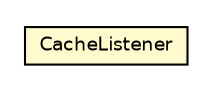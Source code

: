 #!/usr/local/bin/dot
#
# Class diagram 
# Generated by UMLGraph version R5_6 (http://www.umlgraph.org/)
#

digraph G {
	edge [fontname="Helvetica",fontsize=10,labelfontname="Helvetica",labelfontsize=10];
	node [fontname="Helvetica",fontsize=10,shape=plaintext];
	nodesep=0.25;
	ranksep=0.5;
	// net.ljcomputing.sr.cache.CacheListener
	c1091 [label=<<table title="net.ljcomputing.sr.cache.CacheListener" border="0" cellborder="1" cellspacing="0" cellpadding="2" port="p" bgcolor="lemonChiffon" href="./CacheListener.html">
		<tr><td><table border="0" cellspacing="0" cellpadding="1">
<tr><td align="center" balign="center"> CacheListener </td></tr>
		</table></td></tr>
		</table>>, URL="./CacheListener.html", fontname="Helvetica", fontcolor="black", fontsize=9.0];
}

